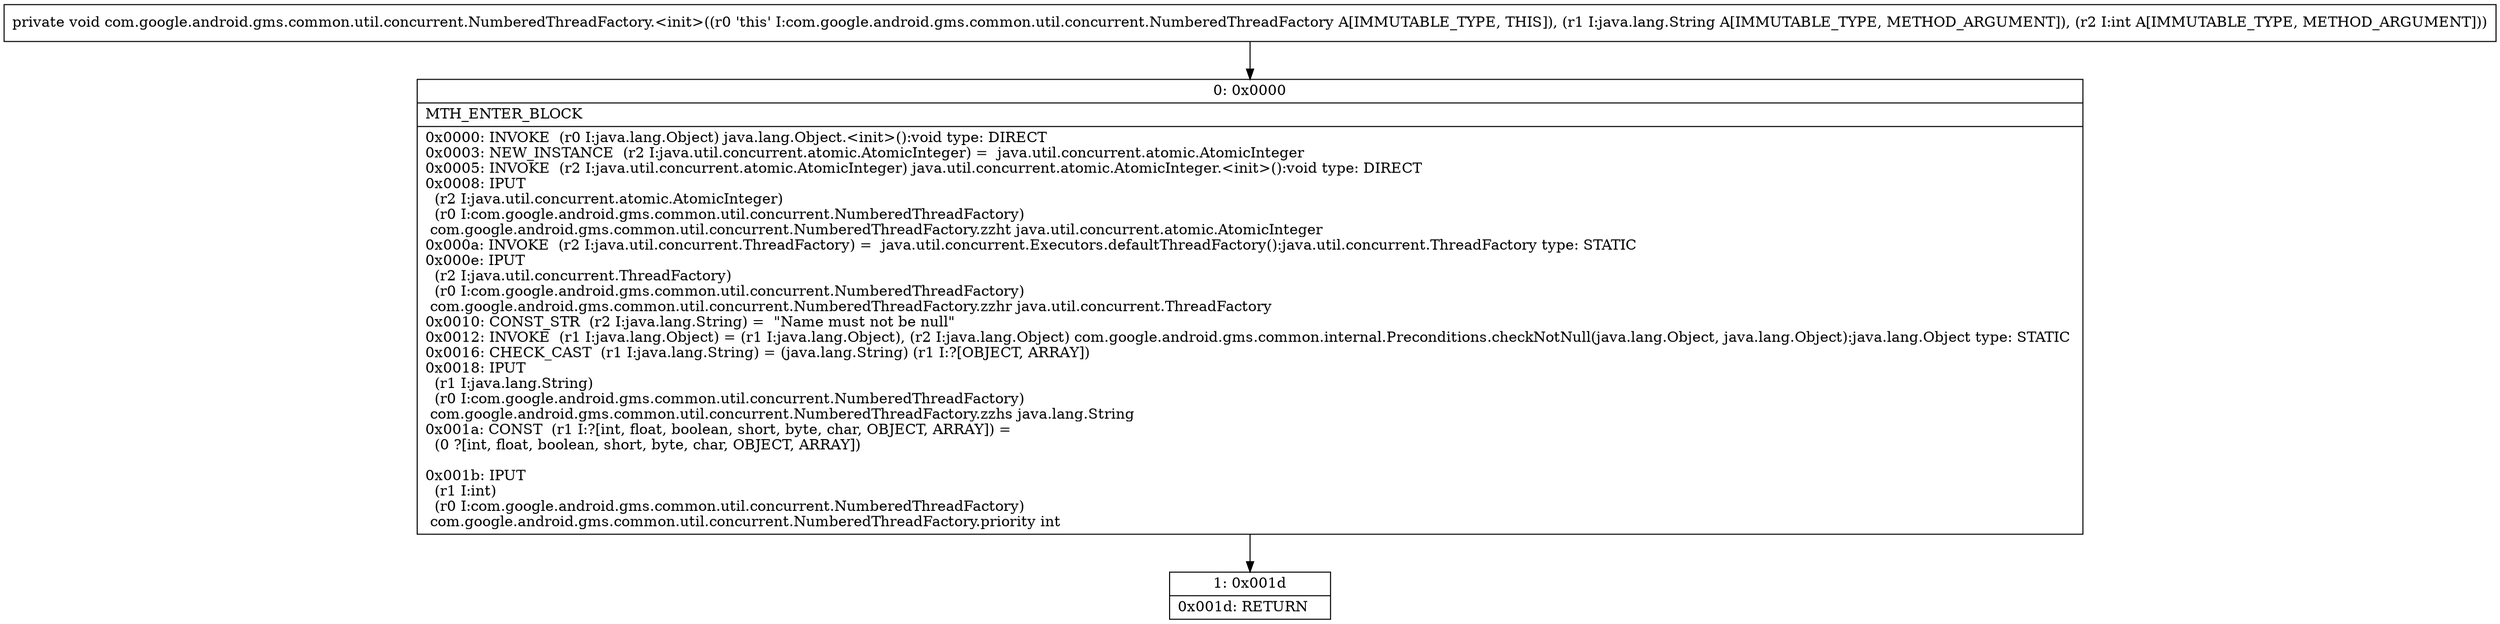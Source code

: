 digraph "CFG forcom.google.android.gms.common.util.concurrent.NumberedThreadFactory.\<init\>(Ljava\/lang\/String;I)V" {
Node_0 [shape=record,label="{0\:\ 0x0000|MTH_ENTER_BLOCK\l|0x0000: INVOKE  (r0 I:java.lang.Object) java.lang.Object.\<init\>():void type: DIRECT \l0x0003: NEW_INSTANCE  (r2 I:java.util.concurrent.atomic.AtomicInteger) =  java.util.concurrent.atomic.AtomicInteger \l0x0005: INVOKE  (r2 I:java.util.concurrent.atomic.AtomicInteger) java.util.concurrent.atomic.AtomicInteger.\<init\>():void type: DIRECT \l0x0008: IPUT  \l  (r2 I:java.util.concurrent.atomic.AtomicInteger)\l  (r0 I:com.google.android.gms.common.util.concurrent.NumberedThreadFactory)\l com.google.android.gms.common.util.concurrent.NumberedThreadFactory.zzht java.util.concurrent.atomic.AtomicInteger \l0x000a: INVOKE  (r2 I:java.util.concurrent.ThreadFactory) =  java.util.concurrent.Executors.defaultThreadFactory():java.util.concurrent.ThreadFactory type: STATIC \l0x000e: IPUT  \l  (r2 I:java.util.concurrent.ThreadFactory)\l  (r0 I:com.google.android.gms.common.util.concurrent.NumberedThreadFactory)\l com.google.android.gms.common.util.concurrent.NumberedThreadFactory.zzhr java.util.concurrent.ThreadFactory \l0x0010: CONST_STR  (r2 I:java.lang.String) =  \"Name must not be null\" \l0x0012: INVOKE  (r1 I:java.lang.Object) = (r1 I:java.lang.Object), (r2 I:java.lang.Object) com.google.android.gms.common.internal.Preconditions.checkNotNull(java.lang.Object, java.lang.Object):java.lang.Object type: STATIC \l0x0016: CHECK_CAST  (r1 I:java.lang.String) = (java.lang.String) (r1 I:?[OBJECT, ARRAY]) \l0x0018: IPUT  \l  (r1 I:java.lang.String)\l  (r0 I:com.google.android.gms.common.util.concurrent.NumberedThreadFactory)\l com.google.android.gms.common.util.concurrent.NumberedThreadFactory.zzhs java.lang.String \l0x001a: CONST  (r1 I:?[int, float, boolean, short, byte, char, OBJECT, ARRAY]) = \l  (0 ?[int, float, boolean, short, byte, char, OBJECT, ARRAY])\l \l0x001b: IPUT  \l  (r1 I:int)\l  (r0 I:com.google.android.gms.common.util.concurrent.NumberedThreadFactory)\l com.google.android.gms.common.util.concurrent.NumberedThreadFactory.priority int \l}"];
Node_1 [shape=record,label="{1\:\ 0x001d|0x001d: RETURN   \l}"];
MethodNode[shape=record,label="{private void com.google.android.gms.common.util.concurrent.NumberedThreadFactory.\<init\>((r0 'this' I:com.google.android.gms.common.util.concurrent.NumberedThreadFactory A[IMMUTABLE_TYPE, THIS]), (r1 I:java.lang.String A[IMMUTABLE_TYPE, METHOD_ARGUMENT]), (r2 I:int A[IMMUTABLE_TYPE, METHOD_ARGUMENT])) }"];
MethodNode -> Node_0;
Node_0 -> Node_1;
}

